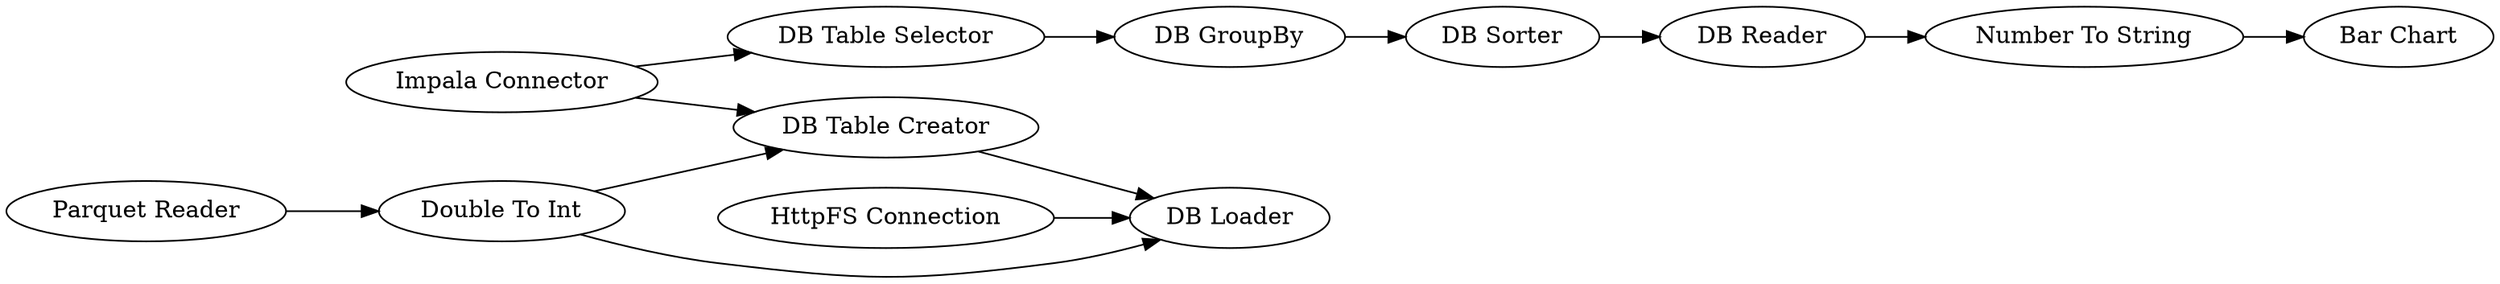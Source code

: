 digraph {
	"-903506475145743568_11" [label="DB Reader"]
	"-903506475145743568_7" [label="Impala Connector"]
	"-903506475145743568_14" [label="DB Table Selector"]
	"-903506475145743568_10" [label="DB Sorter"]
	"-903506475145743568_5" [label="DB Table Creator"]
	"-903506475145743568_2" [label="HttpFS Connection"]
	"3803965620826632778_3" [label="Parquet Reader"]
	"-903506475145743568_13" [label="Number To String"]
	"-903506475145743568_9" [label="DB GroupBy"]
	"-903506475145743568_12" [label="Bar Chart"]
	"3803965620826632778_4" [label="Double To Int"]
	"-903506475145743568_4" [label="DB Loader"]
	"3803965620826632778_4" -> "-903506475145743568_5"
	"-903506475145743568_7" -> "-903506475145743568_14"
	"3803965620826632778_3" -> "3803965620826632778_4"
	"-903506475145743568_9" -> "-903506475145743568_10"
	"-903506475145743568_2" -> "-903506475145743568_4"
	"-903506475145743568_5" -> "-903506475145743568_4"
	"-903506475145743568_14" -> "-903506475145743568_9"
	"3803965620826632778_4" -> "-903506475145743568_4"
	"-903506475145743568_7" -> "-903506475145743568_5"
	"-903506475145743568_11" -> "-903506475145743568_13"
	"-903506475145743568_10" -> "-903506475145743568_11"
	"-903506475145743568_13" -> "-903506475145743568_12"
	rankdir=LR
}

